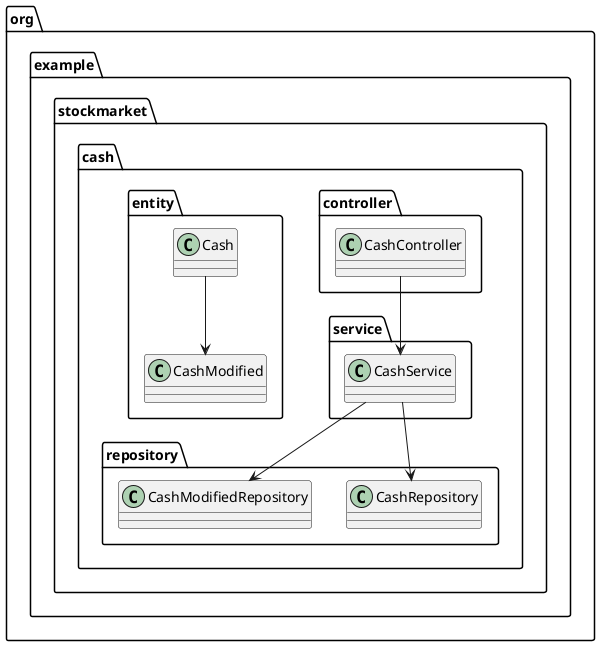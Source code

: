 @startuml

!define ENTITY class
!define SERVICE class
!define CONTROLLER class
!define REPOSITORY class

package org.example.stockmarket.cash.controller {
    CONTROLLER CashController
}

package org.example.stockmarket.cash.entity {
    ENTITY Cash
    ENTITY CashModified
}

package org.example.stockmarket.cash.repository {
    REPOSITORY CashRepository
    REPOSITORY CashModifiedRepository
}

package org.example.stockmarket.cash.service {
    SERVICE CashService
}

CashController --> CashService

Cash --> CashModified

CashService --> CashRepository
CashService --> CashModifiedRepository

@enduml

